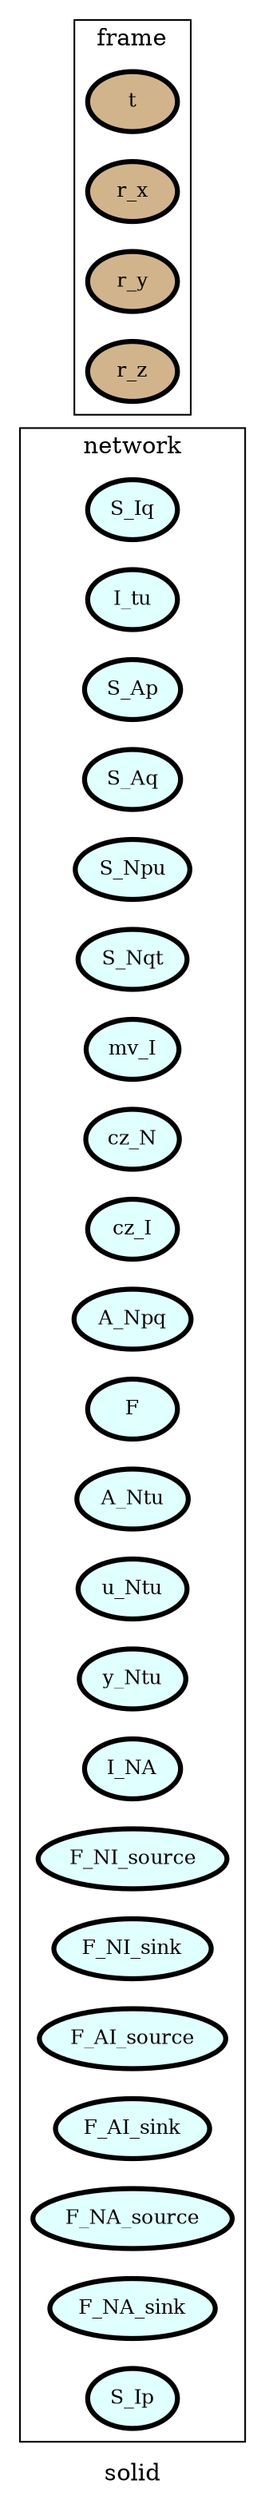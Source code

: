 digraph solid {
label=solid;
rankdir=LR;
subgraph cluster_solid___transport {
label=transport;
rankdir=LR;
}

subgraph cluster_solid___geometry {
label=geometry;
rankdir=LR;
}

subgraph cluster_solid___properties {
label=properties;
rankdir=LR;
}

subgraph cluster_solid___network {
label=network;
rankdir=LR;
V_10 [fillcolor=lightcyan, fontsize=12, label=S_Iq, penwidth=3, style=filled];
V_11 [fillcolor=lightcyan, fontsize=12, label=I_tu, penwidth=3, style=filled];
V_12 [fillcolor=lightcyan, fontsize=12, label=S_Ap, penwidth=3, style=filled];
V_13 [fillcolor=lightcyan, fontsize=12, label=S_Aq, penwidth=3, style=filled];
V_14 [fillcolor=lightcyan, fontsize=12, label=S_Npu, penwidth=3, style=filled];
V_15 [fillcolor=lightcyan, fontsize=12, label=S_Nqt, penwidth=3, style=filled];
V_16 [fillcolor=lightcyan, fontsize=12, label=mv_I, penwidth=3, style=filled];
V_17 [fillcolor=lightcyan, fontsize=12, label=cz_N, penwidth=3, style=filled];
V_18 [fillcolor=lightcyan, fontsize=12, label=cz_I, penwidth=3, style=filled];
V_19 [fillcolor=lightcyan, fontsize=12, label=A_Npq, penwidth=3, style=filled];
V_2 [fillcolor=lightcyan, fontsize=12, label=F, penwidth=3, style=filled];
V_20 [fillcolor=lightcyan, fontsize=12, label=A_Ntu, penwidth=3, style=filled];
V_21 [fillcolor=lightcyan, fontsize=12, label=u_Ntu, penwidth=3, style=filled];
V_22 [fillcolor=lightcyan, fontsize=12, label=y_Ntu, penwidth=3, style=filled];
V_27 [fillcolor=lightcyan, fontsize=12, label=I_NA, penwidth=3, style=filled];
V_3 [fillcolor=lightcyan, fontsize=12, label=F_NI_source, penwidth=3, style=filled];
V_4 [fillcolor=lightcyan, fontsize=12, label=F_NI_sink, penwidth=3, style=filled];
V_5 [fillcolor=lightcyan, fontsize=12, label=F_AI_source, penwidth=3, style=filled];
V_6 [fillcolor=lightcyan, fontsize=12, label=F_AI_sink, penwidth=3, style=filled];
V_7 [fillcolor=lightcyan, fontsize=12, label=F_NA_source, penwidth=3, style=filled];
V_8 [fillcolor=lightcyan, fontsize=12, label=F_NA_sink, penwidth=3, style=filled];
V_9 [fillcolor=lightcyan, fontsize=12, label=S_Ip, penwidth=3, style=filled];
}

subgraph cluster_solid___differenceOperator {
label=differenceOperator;
rankdir=LR;
}

subgraph cluster_solid___frame {
label=frame;
rankdir=LR;
V_1 [fillcolor=tan, fontsize=12, label=t, penwidth=3, style=filled];
V_23 [fillcolor=tan, fontsize=12, label=r_x, penwidth=3, style=filled];
V_24 [fillcolor=tan, fontsize=12, label=r_y, penwidth=3, style=filled];
V_25 [fillcolor=tan, fontsize=12, label=r_z, penwidth=3, style=filled];
}

subgraph cluster_solid___state {
label=state;
rankdir=LR;
}

subgraph cluster_solid___constant {
label=constant;
rankdir=LR;
}

subgraph cluster_solid___effort {
label=effort;
rankdir=LR;
}

subgraph cluster_solid___secondaryState {
label=secondaryState;
rankdir=LR;
}

subgraph cluster_solid___conversion {
label=conversion;
rankdir=LR;
}

subgraph cluster_solid___diffState {
label=diffState;
rankdir=LR;
}

subgraph cluster_solid___internalTransport {
label=internalTransport;
rankdir=LR;
}

}
